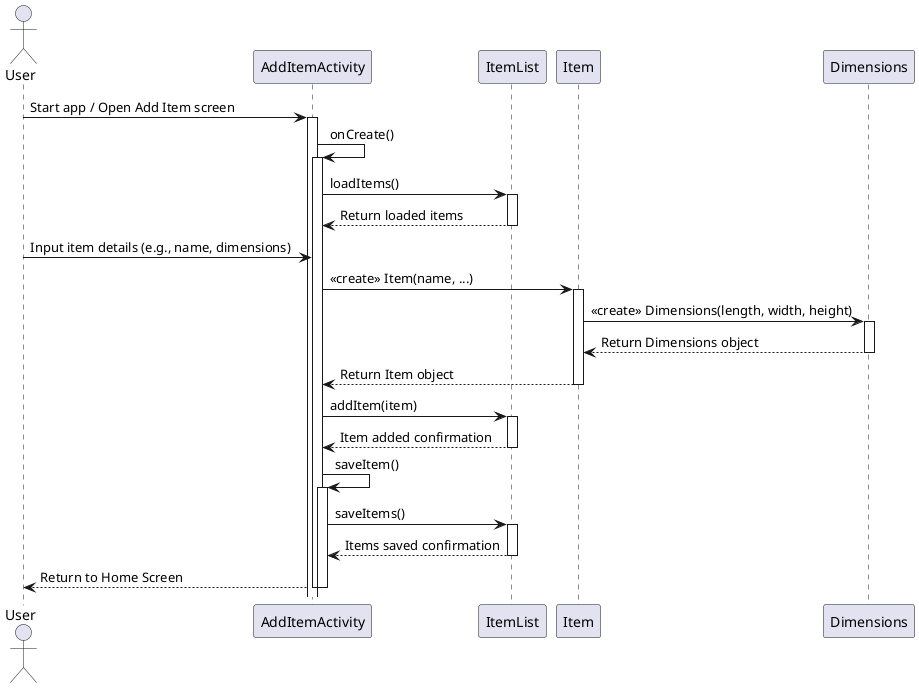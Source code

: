 @startuml
actor User
participant AddItemActivity
participant ItemList
participant Item
participant Dimensions

User -> AddItemActivity: Start app / Open Add Item screen
activate AddItemActivity

AddItemActivity -> AddItemActivity: onCreate()
activate AddItemActivity

AddItemActivity -> ItemList: loadItems()
activate ItemList
ItemList --> AddItemActivity: Return loaded items
deactivate ItemList

User -> AddItemActivity: Input item details (e.g., name, dimensions)

AddItemActivity -> Item: <<create>> Item(name, ...)
activate Item
Item -> Dimensions: <<create>> Dimensions(length, width, height)
activate Dimensions
Dimensions --> Item: Return Dimensions object
deactivate Dimensions
Item --> AddItemActivity: Return Item object
deactivate Item

AddItemActivity -> ItemList: addItem(item)
activate ItemList
ItemList --> AddItemActivity: Item added confirmation
deactivate ItemList

AddItemActivity -> AddItemActivity: saveItem()
activate AddItemActivity

AddItemActivity -> ItemList: saveItems()
activate ItemList
ItemList --> AddItemActivity: Items saved confirmation
deactivate ItemList

AddItemActivity --> User: Return to Home Screen

deactivate AddItemActivity
deactivate AddItemActivity

@enduml